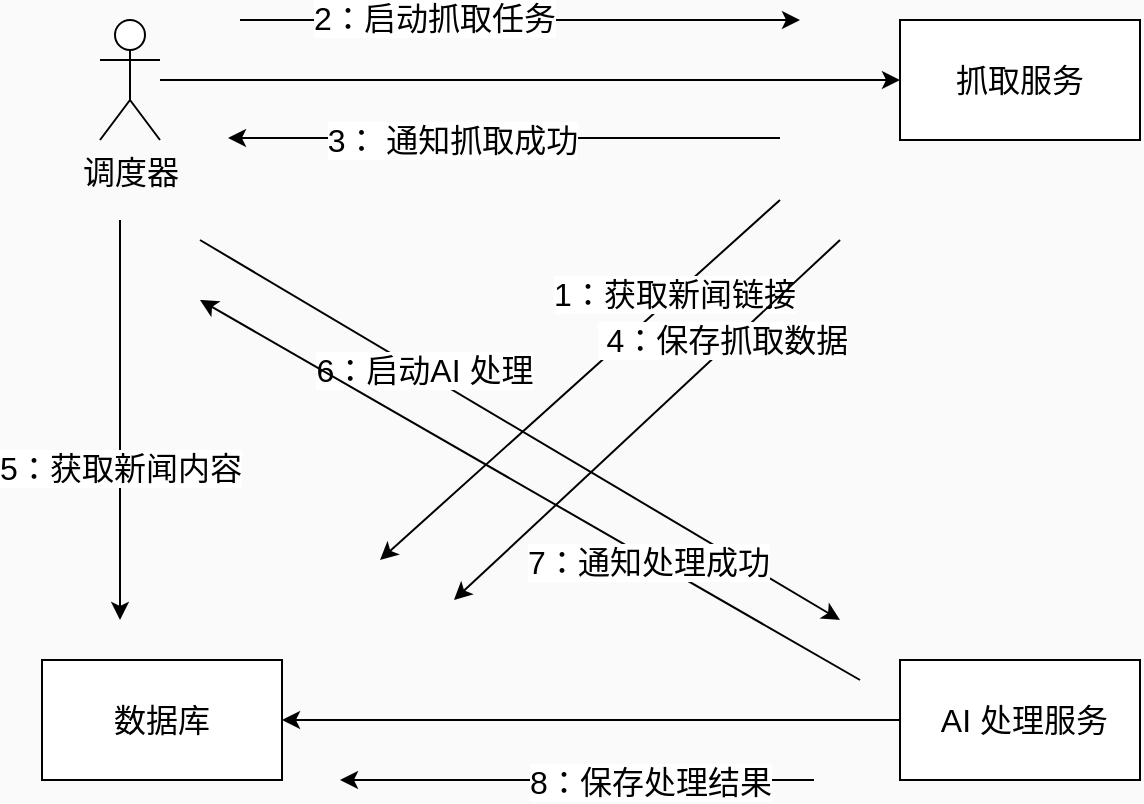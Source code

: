 <mxfile version="24.8.1">
  <diagram name="第 1 页" id="Ao9etXvCYwvVmgFGT4_e">
    <mxGraphModel dx="1051" dy="784" grid="1" gridSize="10" guides="1" tooltips="1" connect="1" arrows="1" fold="1" page="1" pageScale="1" pageWidth="827" pageHeight="1169" background="#fafafa" math="0" shadow="0">
      <root>
        <mxCell id="0" />
        <mxCell id="1" parent="0" />
        <mxCell id="LgvfqD7otSBF4haMbBFo-33" style="edgeStyle=orthogonalEdgeStyle;rounded=0;orthogonalLoop=1;jettySize=auto;html=1;entryX=0;entryY=0.5;entryDx=0;entryDy=0;fontSize=16;" parent="1" source="LgvfqD7otSBF4haMbBFo-26" target="LgvfqD7otSBF4haMbBFo-27" edge="1">
          <mxGeometry relative="1" as="geometry" />
        </mxCell>
        <mxCell id="LgvfqD7otSBF4haMbBFo-26" value="调度器" style="shape=umlActor;verticalLabelPosition=bottom;verticalAlign=top;html=1;outlineConnect=0;fontSize=16;" parent="1" vertex="1">
          <mxGeometry x="139" y="160" width="30" height="60" as="geometry" />
        </mxCell>
        <mxCell id="LgvfqD7otSBF4haMbBFo-27" value="抓取服务" style="rounded=0;whiteSpace=wrap;html=1;fontSize=16;" parent="1" vertex="1">
          <mxGeometry x="539" y="160" width="120" height="60" as="geometry" />
        </mxCell>
        <mxCell id="LgvfqD7otSBF4haMbBFo-35" style="edgeStyle=orthogonalEdgeStyle;rounded=0;orthogonalLoop=1;jettySize=auto;html=1;entryX=1;entryY=0.5;entryDx=0;entryDy=0;fontSize=16;" parent="1" source="LgvfqD7otSBF4haMbBFo-28" target="LgvfqD7otSBF4haMbBFo-29" edge="1">
          <mxGeometry relative="1" as="geometry" />
        </mxCell>
        <mxCell id="LgvfqD7otSBF4haMbBFo-28" value="&amp;nbsp;AI 处理服务" style="rounded=0;whiteSpace=wrap;html=1;fontSize=16;" parent="1" vertex="1">
          <mxGeometry x="539" y="480" width="120" height="60" as="geometry" />
        </mxCell>
        <mxCell id="LgvfqD7otSBF4haMbBFo-29" value="数据库" style="rounded=0;whiteSpace=wrap;html=1;fontSize=16;" parent="1" vertex="1">
          <mxGeometry x="110" y="480" width="120" height="60" as="geometry" />
        </mxCell>
        <mxCell id="LgvfqD7otSBF4haMbBFo-36" value="" style="endArrow=classic;html=1;rounded=0;fontSize=16;" parent="1" edge="1">
          <mxGeometry width="50" height="50" relative="1" as="geometry">
            <mxPoint x="479" y="250" as="sourcePoint" />
            <mxPoint x="279" y="430" as="targetPoint" />
          </mxGeometry>
        </mxCell>
        <mxCell id="LgvfqD7otSBF4haMbBFo-48" value="1：获取新闻链接" style="edgeLabel;html=1;align=center;verticalAlign=middle;resizable=0;points=[];fontSize=16;" parent="LgvfqD7otSBF4haMbBFo-36" vertex="1" connectable="0">
          <mxGeometry x="-0.476" y="-1" relative="1" as="geometry">
            <mxPoint as="offset" />
          </mxGeometry>
        </mxCell>
        <mxCell id="LgvfqD7otSBF4haMbBFo-38" value="" style="endArrow=classic;html=1;rounded=0;fontSize=16;" parent="1" edge="1">
          <mxGeometry width="50" height="50" relative="1" as="geometry">
            <mxPoint x="209" y="160" as="sourcePoint" />
            <mxPoint x="489" y="160" as="targetPoint" />
          </mxGeometry>
        </mxCell>
        <mxCell id="LgvfqD7otSBF4haMbBFo-39" value="2：启动抓取任务" style="edgeLabel;html=1;align=center;verticalAlign=middle;resizable=0;points=[];fontSize=16;" parent="LgvfqD7otSBF4haMbBFo-38" vertex="1" connectable="0">
          <mxGeometry x="-0.307" y="1" relative="1" as="geometry">
            <mxPoint as="offset" />
          </mxGeometry>
        </mxCell>
        <mxCell id="LgvfqD7otSBF4haMbBFo-40" value="" style="endArrow=classic;html=1;rounded=0;fontSize=16;" parent="1" edge="1">
          <mxGeometry width="50" height="50" relative="1" as="geometry">
            <mxPoint x="509" y="270" as="sourcePoint" />
            <mxPoint x="316" y="450" as="targetPoint" />
          </mxGeometry>
        </mxCell>
        <mxCell id="LgvfqD7otSBF4haMbBFo-49" value="&amp;nbsp;4：保存抓取数据" style="edgeLabel;html=1;align=center;verticalAlign=middle;resizable=0;points=[];fontSize=16;" parent="LgvfqD7otSBF4haMbBFo-40" vertex="1" connectable="0">
          <mxGeometry x="-0.412" y="-4" relative="1" as="geometry">
            <mxPoint as="offset" />
          </mxGeometry>
        </mxCell>
        <mxCell id="LgvfqD7otSBF4haMbBFo-42" value="" style="endArrow=classic;html=1;rounded=0;fontSize=16;" parent="1" edge="1">
          <mxGeometry width="50" height="50" relative="1" as="geometry">
            <mxPoint x="479" y="219" as="sourcePoint" />
            <mxPoint x="203" y="219" as="targetPoint" />
          </mxGeometry>
        </mxCell>
        <mxCell id="LgvfqD7otSBF4haMbBFo-45" value="3： 通知抓取成功" style="edgeLabel;html=1;align=center;verticalAlign=middle;resizable=0;points=[];fontSize=16;" parent="LgvfqD7otSBF4haMbBFo-42" vertex="1" connectable="0">
          <mxGeometry x="0.188" y="1" relative="1" as="geometry">
            <mxPoint as="offset" />
          </mxGeometry>
        </mxCell>
        <mxCell id="LgvfqD7otSBF4haMbBFo-46" value="" style="endArrow=classic;html=1;rounded=0;fontSize=16;" parent="1" edge="1">
          <mxGeometry width="50" height="50" relative="1" as="geometry">
            <mxPoint x="189" y="270" as="sourcePoint" />
            <mxPoint x="509" y="460" as="targetPoint" />
          </mxGeometry>
        </mxCell>
        <mxCell id="LgvfqD7otSBF4haMbBFo-47" value="6：启动AI 处理" style="edgeLabel;html=1;align=center;verticalAlign=middle;resizable=0;points=[];fontSize=16;" parent="LgvfqD7otSBF4haMbBFo-46" vertex="1" connectable="0">
          <mxGeometry x="-0.307" y="1" relative="1" as="geometry">
            <mxPoint as="offset" />
          </mxGeometry>
        </mxCell>
        <mxCell id="LgvfqD7otSBF4haMbBFo-52" style="rounded=0;orthogonalLoop=1;jettySize=auto;html=1;fontSize=16;" parent="1" edge="1">
          <mxGeometry relative="1" as="geometry">
            <mxPoint x="149" y="260" as="sourcePoint" />
            <mxPoint x="149" y="460" as="targetPoint" />
          </mxGeometry>
        </mxCell>
        <mxCell id="LgvfqD7otSBF4haMbBFo-53" value="5：获取新闻内容" style="edgeLabel;html=1;align=center;verticalAlign=middle;resizable=0;points=[];fontSize=16;" parent="LgvfqD7otSBF4haMbBFo-52" vertex="1" connectable="0">
          <mxGeometry x="0.236" relative="1" as="geometry">
            <mxPoint as="offset" />
          </mxGeometry>
        </mxCell>
        <mxCell id="LgvfqD7otSBF4haMbBFo-54" value="" style="endArrow=classic;html=1;rounded=0;fontSize=16;" parent="1" edge="1">
          <mxGeometry width="50" height="50" relative="1" as="geometry">
            <mxPoint x="496" y="540" as="sourcePoint" />
            <mxPoint x="259" y="540" as="targetPoint" />
          </mxGeometry>
        </mxCell>
        <mxCell id="LgvfqD7otSBF4haMbBFo-55" value="8：保存处理结果" style="edgeLabel;html=1;align=center;verticalAlign=middle;resizable=0;points=[];fontSize=16;" parent="LgvfqD7otSBF4haMbBFo-54" vertex="1" connectable="0">
          <mxGeometry x="-0.307" y="1" relative="1" as="geometry">
            <mxPoint as="offset" />
          </mxGeometry>
        </mxCell>
        <mxCell id="LgvfqD7otSBF4haMbBFo-56" value="" style="endArrow=classic;html=1;rounded=0;fontSize=16;" parent="1" edge="1">
          <mxGeometry width="50" height="50" relative="1" as="geometry">
            <mxPoint x="519" y="490" as="sourcePoint" />
            <mxPoint x="189" y="300" as="targetPoint" />
          </mxGeometry>
        </mxCell>
        <mxCell id="LgvfqD7otSBF4haMbBFo-58" value="7：通知处理成功" style="edgeLabel;html=1;align=center;verticalAlign=middle;resizable=0;points=[];fontSize=16;" parent="LgvfqD7otSBF4haMbBFo-56" vertex="1" connectable="0">
          <mxGeometry x="-0.358" y="2" relative="1" as="geometry">
            <mxPoint as="offset" />
          </mxGeometry>
        </mxCell>
      </root>
    </mxGraphModel>
  </diagram>
</mxfile>
